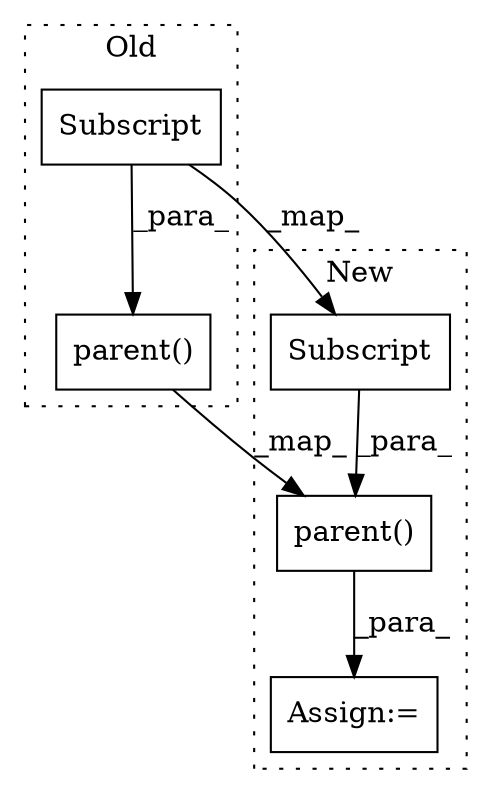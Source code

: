 digraph G {
subgraph cluster0 {
1 [label="parent()" a="75" s="5289,5320" l="12,1" shape="box"];
5 [label="Subscript" a="63" s="5301,0" l="7,0" shape="box"];
label = "Old";
style="dotted";
}
subgraph cluster1 {
2 [label="parent()" a="75" s="5266,5297" l="12,1" shape="box"];
3 [label="Assign:=" a="68" s="5263" l="3" shape="box"];
4 [label="Subscript" a="63" s="5278,0" l="7,0" shape="box"];
label = "New";
style="dotted";
}
1 -> 2 [label="_map_"];
2 -> 3 [label="_para_"];
4 -> 2 [label="_para_"];
5 -> 4 [label="_map_"];
5 -> 1 [label="_para_"];
}